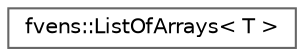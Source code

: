 digraph "Graphical Class Hierarchy"
{
 // LATEX_PDF_SIZE
  bgcolor="transparent";
  edge [fontname=Helvetica,fontsize=10,labelfontname=Helvetica,labelfontsize=10];
  node [fontname=Helvetica,fontsize=10,shape=box,height=0.2,width=0.4];
  rankdir="LR";
  Node0 [id="Node000000",label="fvens::ListOfArrays\< T \>",height=0.2,width=0.4,color="grey40", fillcolor="white", style="filled",URL="$structfvens_1_1ListOfArrays.html",tooltip="A list of arrays implemented as one long contiguous array."];
}
